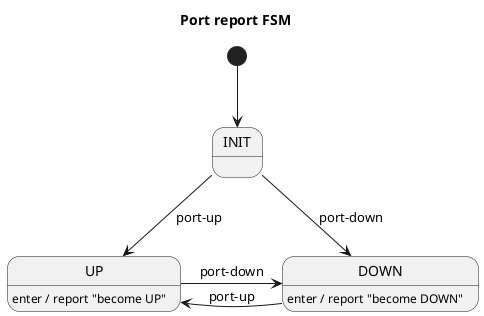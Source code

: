 @startuml
title Port report FSM

[*] --> INIT

INIT --> UP : port-up
INIT --> DOWN : port-down

UP -> DOWN : port-down
UP : enter / report "become UP"

DOWN -> UP : port-up
DOWN : enter / report "become DOWN"

@enduml
